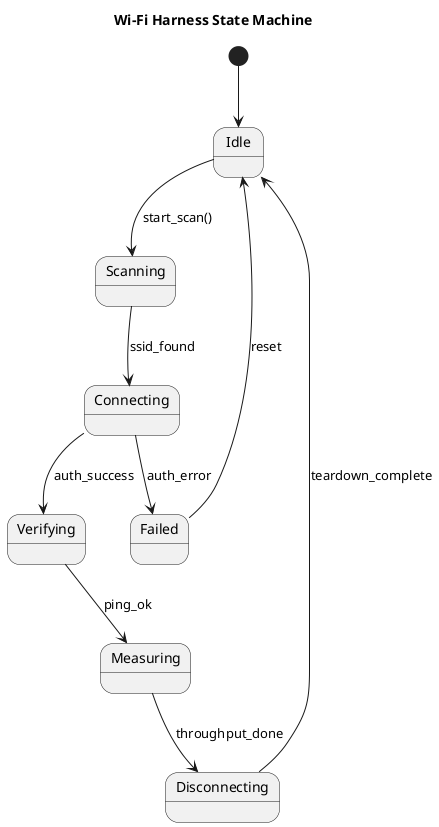 @startuml
title Wi-Fi Harness State Machine

[*] --> Idle
Idle --> Scanning : start_scan()
Scanning --> Connecting : ssid_found
Connecting --> Verifying : auth_success
Connecting --> Failed : auth_error
Verifying --> Measuring : ping_ok
Measuring --> Disconnecting : throughput_done
Disconnecting --> Idle : teardown_complete
Failed --> Idle : reset
@enduml
